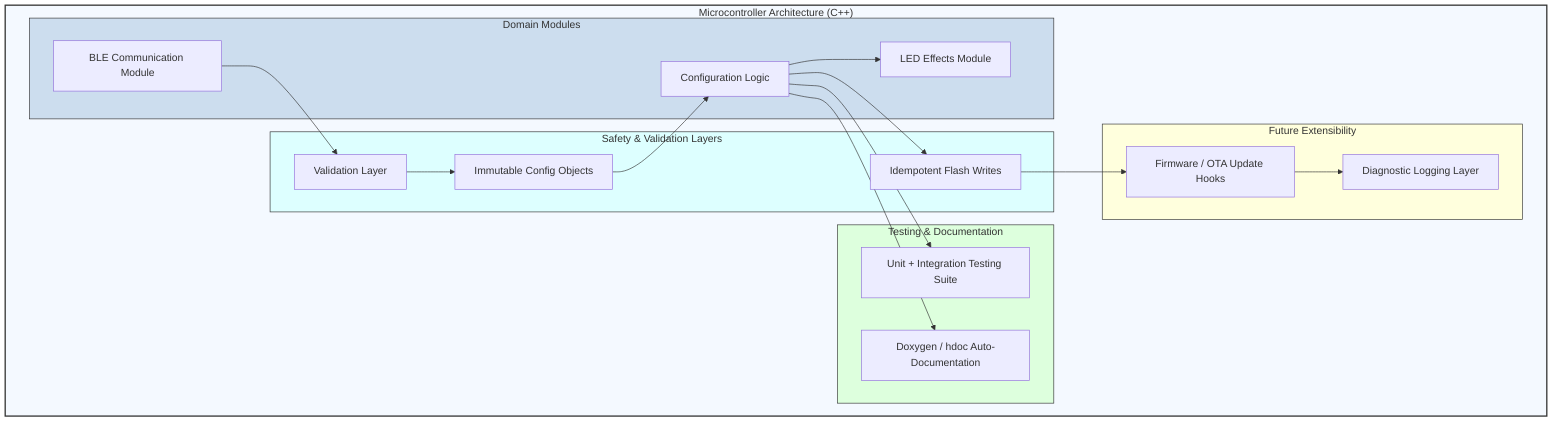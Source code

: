 flowchart TD

subgraph MCU["Microcontroller Architecture (C++)"]
    subgraph CoreDomains["Domain Modules"]
        LED[LED Effects Module]
        BLE[BLE Communication Module]
        CFG[Configuration Logic]
    end

    subgraph Safety["Safety & Validation Layers"]
        VALIDATE[Validation Layer]
        IMMU[Immutable Config Objects]
        SAFEWRITE[Idempotent Flash Writes]
    end

    subgraph Support["Testing & Documentation"]
        TEST[Unit + Integration Testing Suite]
        DOCS[Doxygen / hdoc Auto-Documentation]
    end

    subgraph Ext["Future Extensibility"]
        OTA[Firmware / OTA Update Hooks]
        LOG[Diagnostic Logging Layer]
    end

    BLE --> VALIDATE
    VALIDATE --> IMMU
    IMMU --> CFG
    CFG --> LED
    CFG --> SAFEWRITE
    SAFEWRITE --> OTA
    CFG --> TEST
    CFG --> DOCS
    OTA --> LOG
end

style MCU fill:#f4f9ff,stroke:#333,stroke-width:2px
style CoreDomains fill:#cde,stroke:#333,stroke-width:1px
style Safety fill:#dff,stroke:#333,stroke-width:1px
style Support fill:#dfd,stroke:#333,stroke-width:1px
style Ext fill:#ffd,stroke:#333,stroke-width:1px